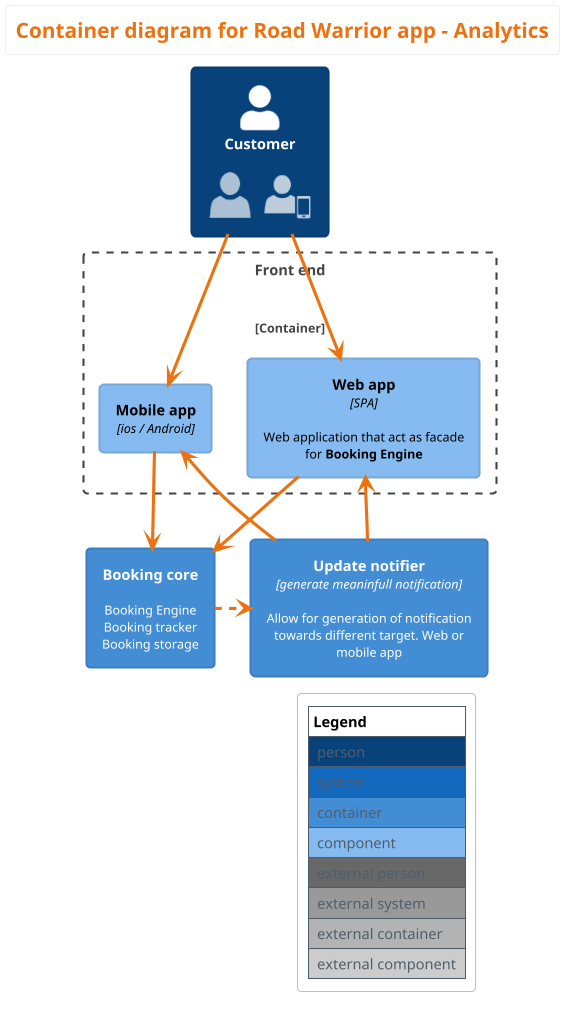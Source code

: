 @startuml
!include <c4/C4_Component.puml>  
!include <office/Users/user.puml>
!include <office/Users/mobile_user.puml> 
!theme aws-orange
skinparam BackgroundColor white   

LAYOUT_WITH_LEGEND()

'skinparam linetype ortho
title Container diagram for **Road Warrior** app - Analytics

'Person(customer  , Customer , "<$user>   <$mobile_user>" )

Person(customer  , Customer , "<$user>   <$mobile_user>" )
Container_Boundary(front_end, "Front end\n\n") {

Component(front_end_web, "Web app", "SPA", "Web application that act as facade for **Booking Engine**")
Component(front_end_moble, "Mobile app", "ios / Android", "")

}

Container(booking_core, "Booking core", "", "Booking Engine\nBooking tracker\nBooking storage")
Container(notifier, "Update notifier", "generate meaninfull notification", "Allow for generation of notification towards different target. Web or mobile app")


front_end_web --> booking_core
front_end_moble --> booking_core

front_end_web <-- notifier
front_end_moble <--  notifier

customer --> front_end_web
customer --> front_end_moble

booking_core .> notifier

@enduml 
